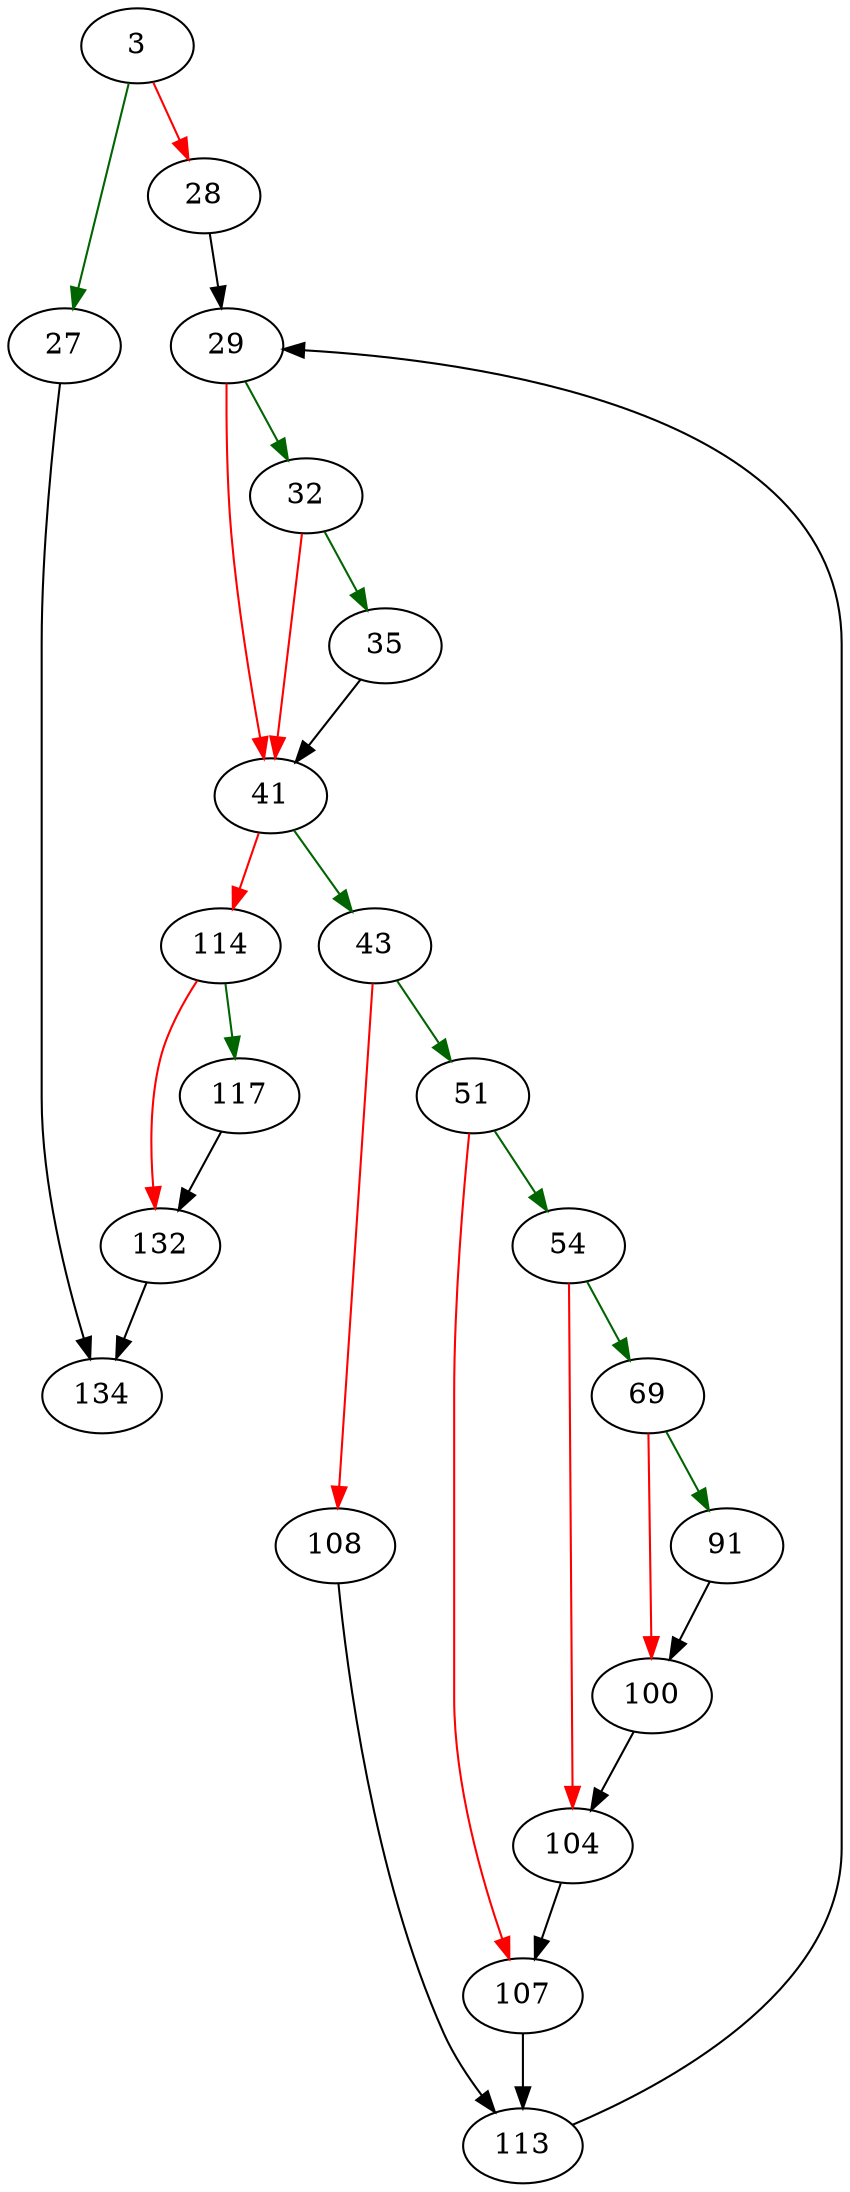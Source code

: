 strict digraph "sqlite3_expert_sql" {
	// Node definitions.
	3 [entry=true];
	27;
	28;
	134;
	29;
	32;
	41;
	35;
	43;
	114;
	51;
	108;
	54;
	107;
	69;
	104;
	91;
	100;
	113;
	117;
	132;

	// Edge definitions.
	3 -> 27 [
		color=darkgreen
		cond=true
	];
	3 -> 28 [
		color=red
		cond=false
	];
	27 -> 134;
	28 -> 29;
	29 -> 32 [
		color=darkgreen
		cond=true
	];
	29 -> 41 [
		color=red
		cond=false
	];
	32 -> 41 [
		color=red
		cond=false
	];
	32 -> 35 [
		color=darkgreen
		cond=true
	];
	41 -> 43 [
		color=darkgreen
		cond=true
	];
	41 -> 114 [
		color=red
		cond=false
	];
	35 -> 41;
	43 -> 51 [
		color=darkgreen
		cond=true
	];
	43 -> 108 [
		color=red
		cond=false
	];
	114 -> 117 [
		color=darkgreen
		cond=true
	];
	114 -> 132 [
		color=red
		cond=false
	];
	51 -> 54 [
		color=darkgreen
		cond=true
	];
	51 -> 107 [
		color=red
		cond=false
	];
	108 -> 113;
	54 -> 69 [
		color=darkgreen
		cond=true
	];
	54 -> 104 [
		color=red
		cond=false
	];
	107 -> 113;
	69 -> 91 [
		color=darkgreen
		cond=true
	];
	69 -> 100 [
		color=red
		cond=false
	];
	104 -> 107;
	91 -> 100;
	100 -> 104;
	113 -> 29;
	117 -> 132;
	132 -> 134;
}